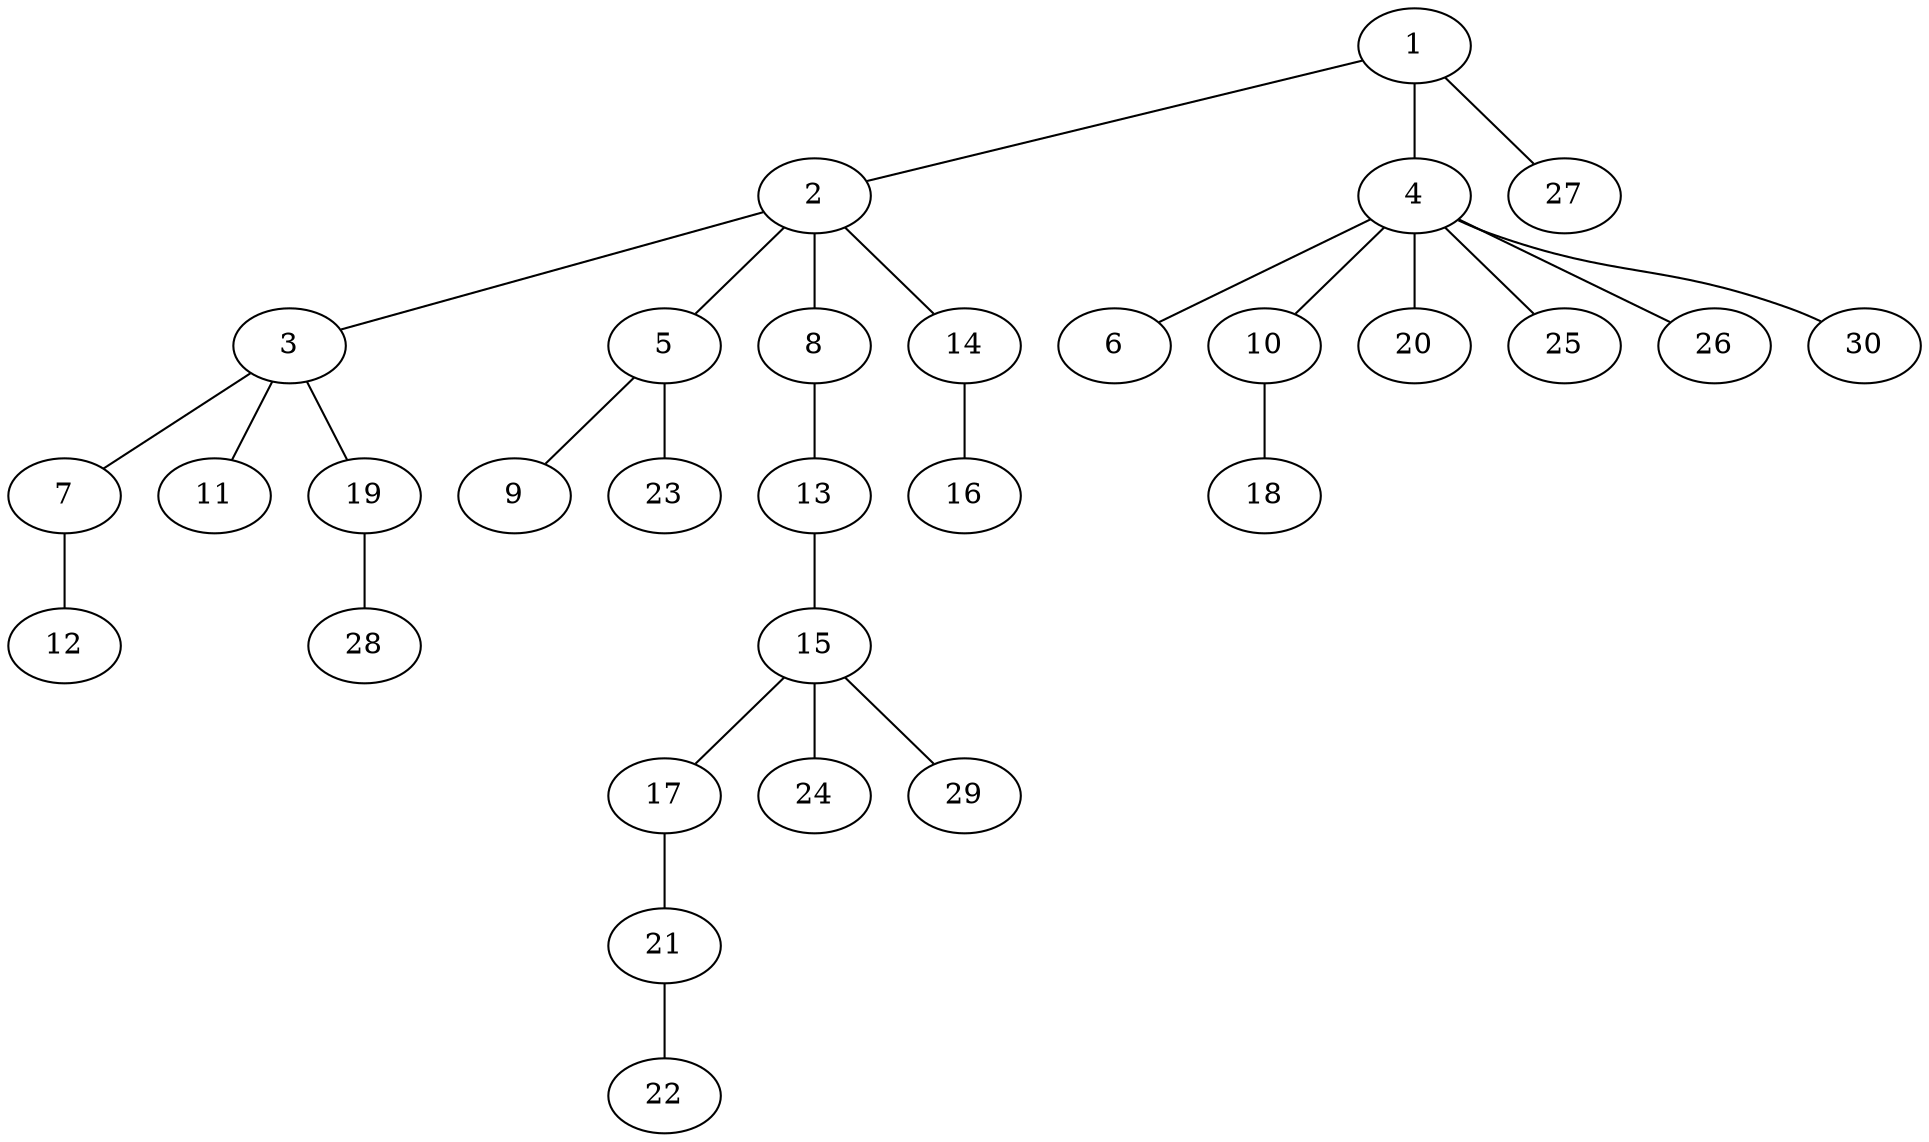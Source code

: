 graph graphname {1--2
1--4
1--27
2--3
2--5
2--8
2--14
3--7
3--11
3--19
4--6
4--10
4--20
4--25
4--26
4--30
5--9
5--23
7--12
8--13
10--18
13--15
14--16
15--17
15--24
15--29
17--21
19--28
21--22
}
